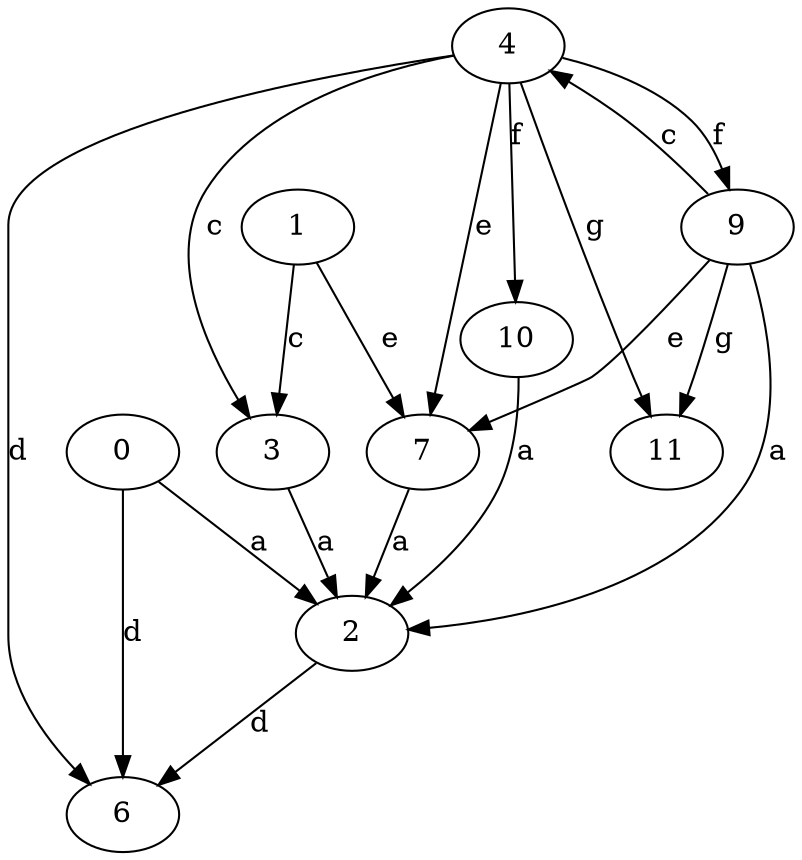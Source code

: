strict digraph  {
0;
1;
2;
3;
4;
6;
7;
9;
10;
11;
0 -> 2  [label=a];
0 -> 6  [label=d];
1 -> 3  [label=c];
1 -> 7  [label=e];
2 -> 6  [label=d];
3 -> 2  [label=a];
4 -> 3  [label=c];
4 -> 6  [label=d];
4 -> 7  [label=e];
4 -> 9  [label=f];
4 -> 10  [label=f];
4 -> 11  [label=g];
7 -> 2  [label=a];
9 -> 2  [label=a];
9 -> 4  [label=c];
9 -> 7  [label=e];
9 -> 11  [label=g];
10 -> 2  [label=a];
}
